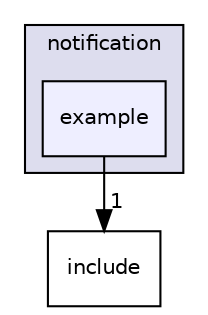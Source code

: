 digraph "example" {
  compound=true
  node [ fontsize="10", fontname="Helvetica"];
  edge [ labelfontsize="10", labelfontname="Helvetica"];
  subgraph clusterdir_a9b84b91dc124b7bd1ef2118e83f8a03 {
    graph [ bgcolor="#ddddee", pencolor="black", label="notification" fontname="Helvetica", fontsize="10", URL="dir_a9b84b91dc124b7bd1ef2118e83f8a03.html"]
  dir_670f40a03f469790e4fa9fec8dabcb2a [shape=box, label="example", style="filled", fillcolor="#eeeeff", pencolor="black", URL="dir_670f40a03f469790e4fa9fec8dabcb2a.html"];
  }
  dir_b0856f6b0d80ccb263b2f415c91f9e17 [shape=box label="include" URL="dir_b0856f6b0d80ccb263b2f415c91f9e17.html"];
  dir_670f40a03f469790e4fa9fec8dabcb2a->dir_b0856f6b0d80ccb263b2f415c91f9e17 [headlabel="1", labeldistance=1.5 headhref="dir_000032_000039.html"];
}
